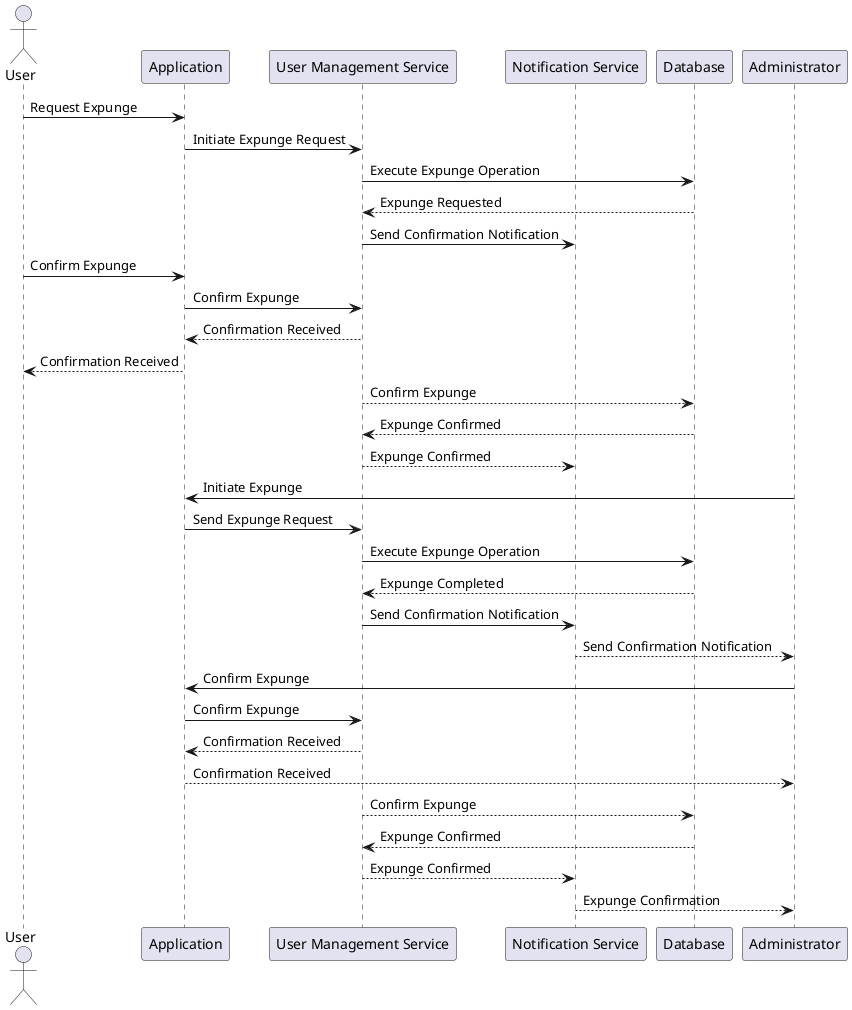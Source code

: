 @startuml
actor User

participant “Application” as Application
participant "User Management Service" as USER_MANAGEMENT_SERVICE
participant “Notification Service” as NotificationService
participant “Database” as Database
User -> Application: Request Expunge
Application -> USER_MANAGEMENT_SERVICE: Initiate Expunge Request
USER_MANAGEMENT_SERVICE -> Database: Execute Expunge Operation
Database --> USER_MANAGEMENT_SERVICE: Expunge Requested
USER_MANAGEMENT_SERVICE -> NotificationService: Send Confirmation Notification
User -> Application: Confirm Expunge
Application -> USER_MANAGEMENT_SERVICE: Confirm Expunge
USER_MANAGEMENT_SERVICE --> Application: Confirmation Received
Application --> User: Confirmation Received
USER_MANAGEMENT_SERVICE --> Database: Confirm Expunge
Database --> USER_MANAGEMENT_SERVICE: Expunge Confirmed
USER_MANAGEMENT_SERVICE --> NotificationService: Expunge Confirmed

Administrator -> Application: Initiate Expunge
Application -> USER_MANAGEMENT_SERVICE: Send Expunge Request
USER_MANAGEMENT_SERVICE -> Database: Execute Expunge Operation
Database --> USER_MANAGEMENT_SERVICE: Expunge Completed
USER_MANAGEMENT_SERVICE -> NotificationService: Send Confirmation Notification
NotificationService --> Administrator: Send Confirmation Notification
Administrator -> Application: Confirm Expunge
Application -> USER_MANAGEMENT_SERVICE: Confirm Expunge
USER_MANAGEMENT_SERVICE --> Application: Confirmation Received
Application --> Administrator: Confirmation Received
USER_MANAGEMENT_SERVICE --> Database: Confirm Expunge
Database --> USER_MANAGEMENT_SERVICE: Expunge Confirmed
USER_MANAGEMENT_SERVICE --> NotificationService: Expunge Confirmed
NotificationService --> Administrator: Expunge Confirmation
@enduml
